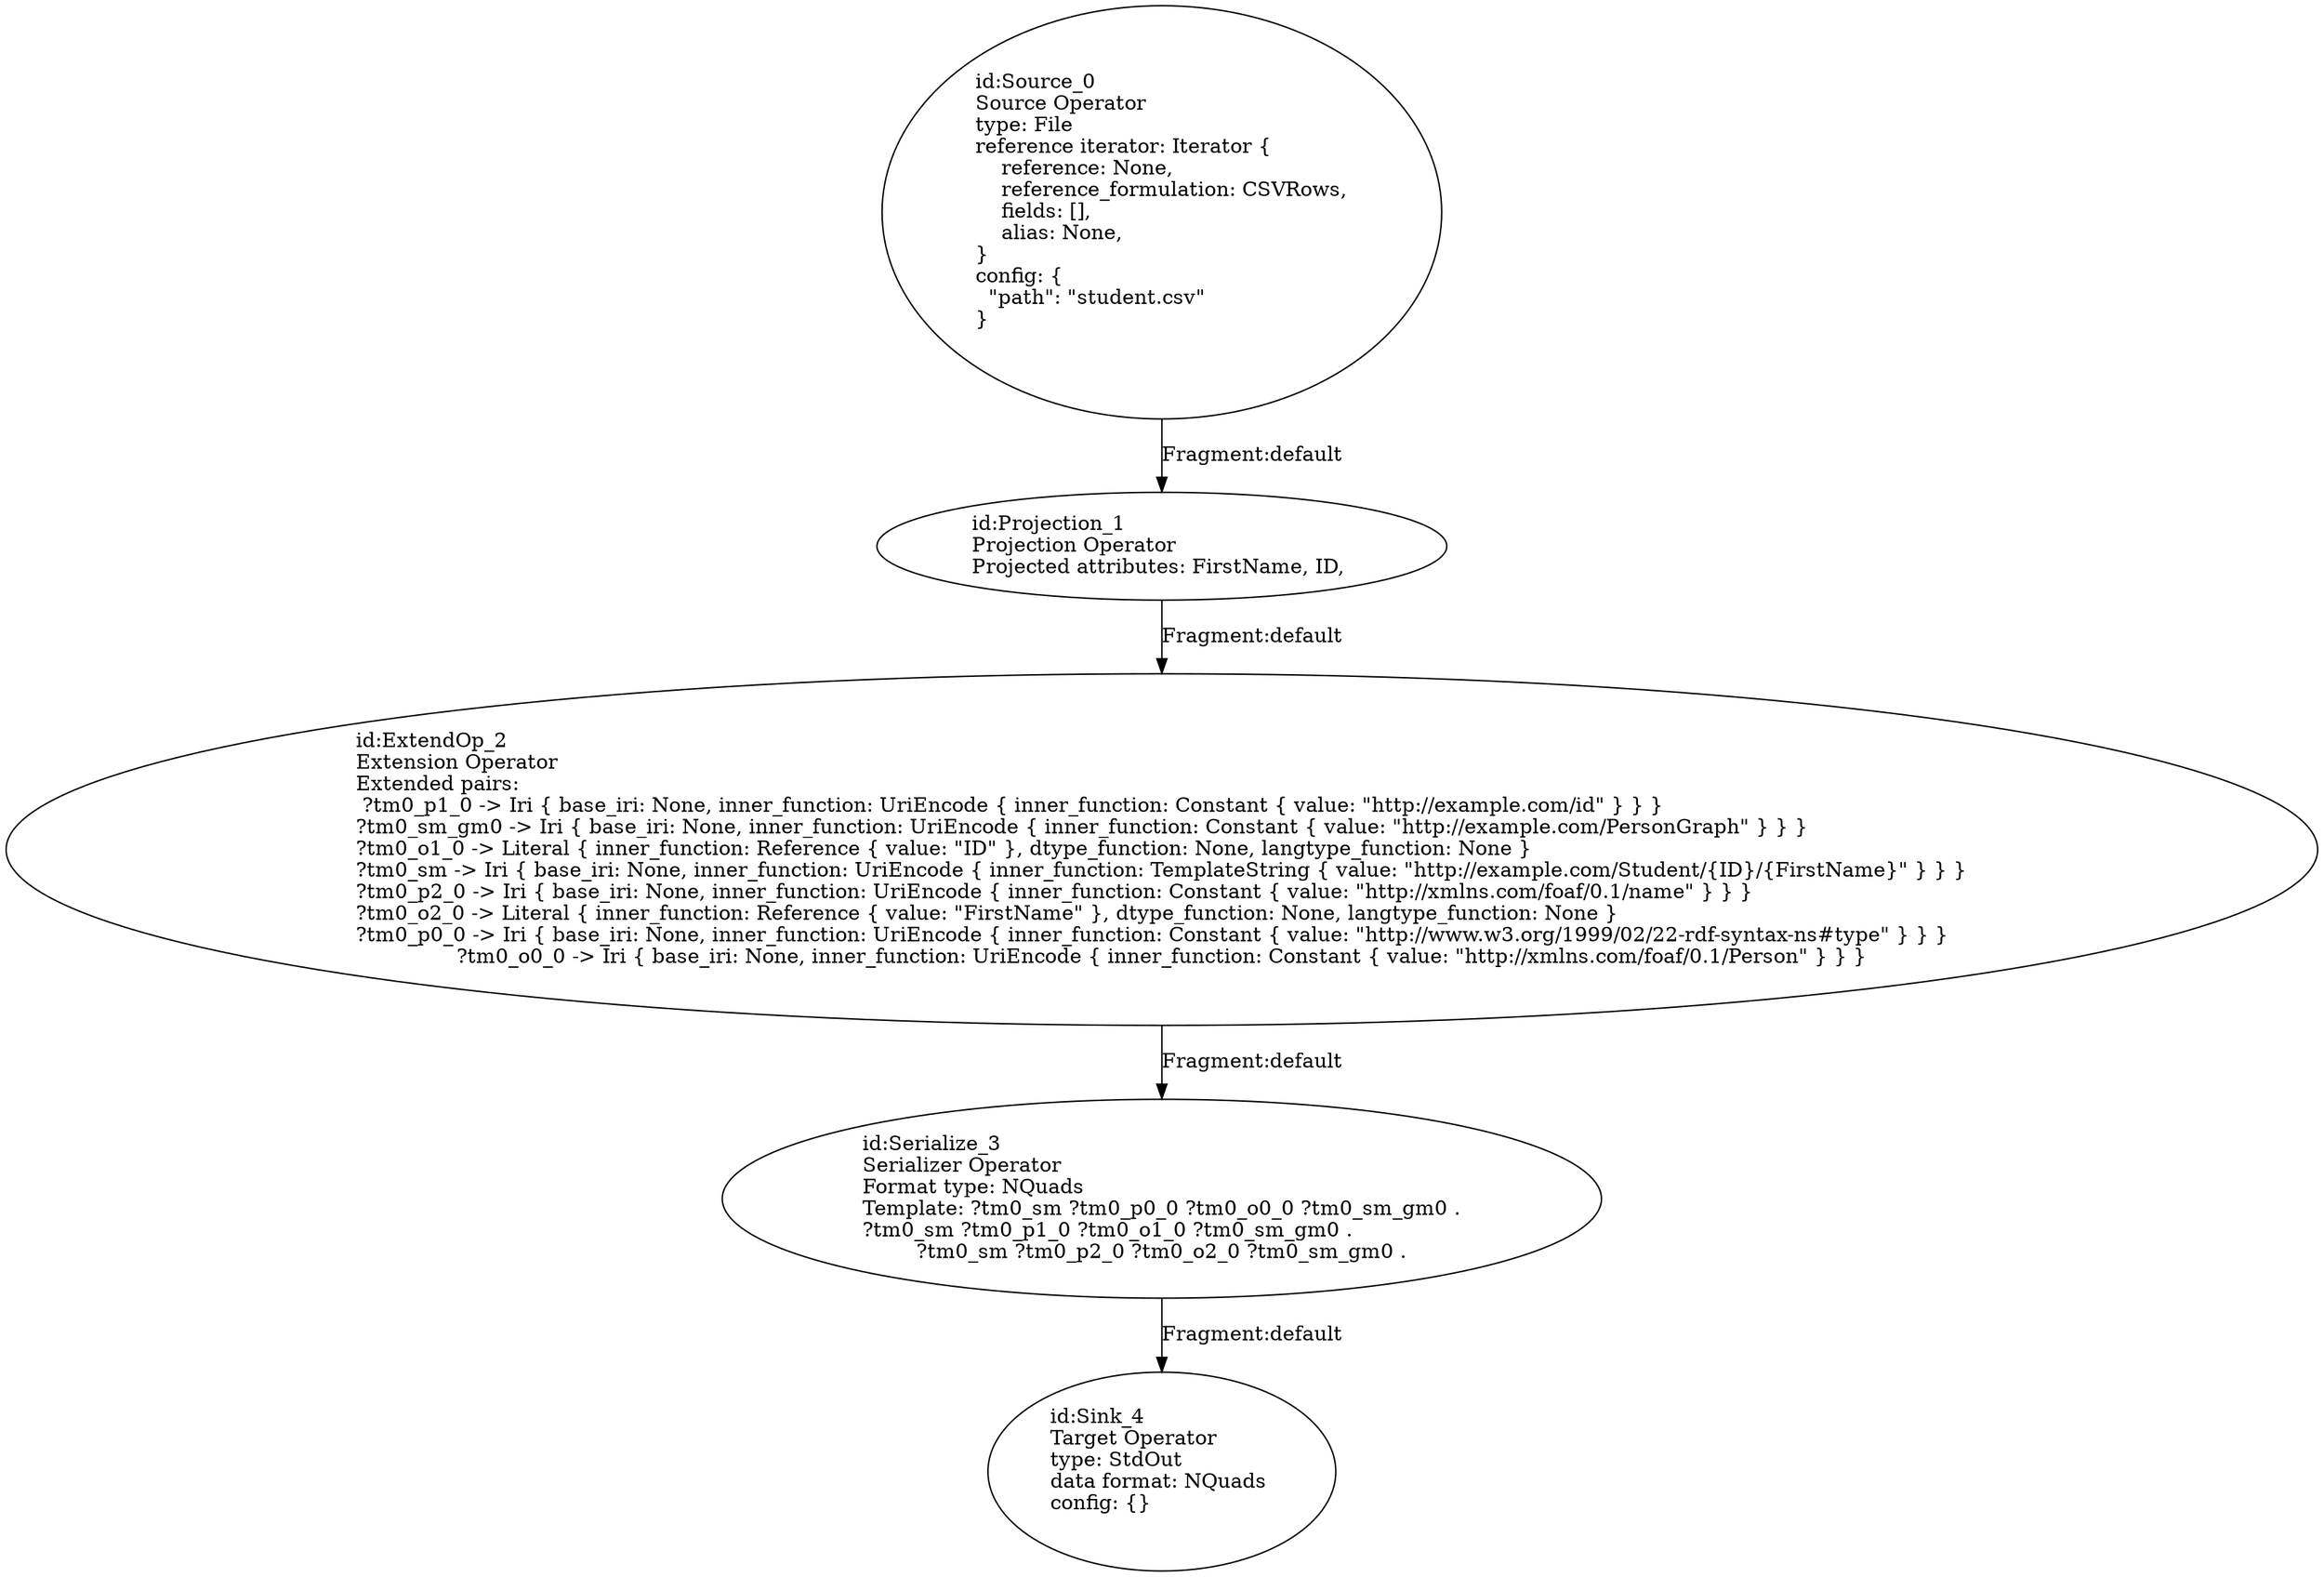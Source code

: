 digraph {
    0 [ label = "id:Source_0 \lSource Operator\ltype: File \lreference iterator: Iterator {\l    reference: None,\l    reference_formulation: CSVRows,\l    fields: [],\l    alias: None,\l} \lconfig: {\l  \"path\": \"student.csv\"\l}\l             " ]
    1 [ label = "id:Projection_1 \lProjection Operator\lProjected attributes: FirstName, ID, " ]
    2 [ label = "id:ExtendOp_2 \lExtension Operator\lExtended pairs: \l ?tm0_p1_0 -> Iri { base_iri: None, inner_function: UriEncode { inner_function: Constant { value: \"http://example.com/id\" } } }\l?tm0_sm_gm0 -> Iri { base_iri: None, inner_function: UriEncode { inner_function: Constant { value: \"http://example.com/PersonGraph\" } } }\l?tm0_o1_0 -> Literal { inner_function: Reference { value: \"ID\" }, dtype_function: None, langtype_function: None }\l?tm0_sm -> Iri { base_iri: None, inner_function: UriEncode { inner_function: TemplateString { value: \"http://example.com/Student/{ID}/{FirstName}\" } } }\l?tm0_p2_0 -> Iri { base_iri: None, inner_function: UriEncode { inner_function: Constant { value: \"http://xmlns.com/foaf/0.1/name\" } } }\l?tm0_o2_0 -> Literal { inner_function: Reference { value: \"FirstName\" }, dtype_function: None, langtype_function: None }\l?tm0_p0_0 -> Iri { base_iri: None, inner_function: UriEncode { inner_function: Constant { value: \"http://www.w3.org/1999/02/22-rdf-syntax-ns#type\" } } }\l?tm0_o0_0 -> Iri { base_iri: None, inner_function: UriEncode { inner_function: Constant { value: \"http://xmlns.com/foaf/0.1/Person\" } } }" ]
    3 [ label = "id:Serialize_3 \lSerializer Operator\lFormat type: NQuads\lTemplate: ?tm0_sm ?tm0_p0_0 ?tm0_o0_0 ?tm0_sm_gm0 .\l?tm0_sm ?tm0_p1_0 ?tm0_o1_0 ?tm0_sm_gm0 .\l?tm0_sm ?tm0_p2_0 ?tm0_o2_0 ?tm0_sm_gm0 ." ]
    4 [ label = "id:Sink_4 \lTarget Operator\ltype: StdOut \ldata format: NQuads \lconfig: {}\l             " ]
    0 -> 1 [ label = "Fragment:default" ]
    1 -> 2 [ label = "Fragment:default" ]
    2 -> 3 [ label = "Fragment:default" ]
    3 -> 4 [ label = "Fragment:default" ]
}

